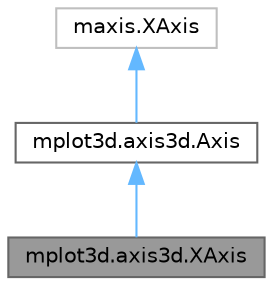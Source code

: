 digraph "mplot3d.axis3d.XAxis"
{
 // LATEX_PDF_SIZE
  bgcolor="transparent";
  edge [fontname=Helvetica,fontsize=10,labelfontname=Helvetica,labelfontsize=10];
  node [fontname=Helvetica,fontsize=10,shape=box,height=0.2,width=0.4];
  Node1 [id="Node000001",label="mplot3d.axis3d.XAxis",height=0.2,width=0.4,color="gray40", fillcolor="grey60", style="filled", fontcolor="black",tooltip=" "];
  Node2 -> Node1 [id="edge3_Node000001_Node000002",dir="back",color="steelblue1",style="solid",tooltip=" "];
  Node2 [id="Node000002",label="mplot3d.axis3d.Axis",height=0.2,width=0.4,color="gray40", fillcolor="white", style="filled",URL="$d3/d48/classmplot3d_1_1axis3d_1_1Axis.html",tooltip=" "];
  Node3 -> Node2 [id="edge4_Node000002_Node000003",dir="back",color="steelblue1",style="solid",tooltip=" "];
  Node3 [id="Node000003",label="maxis.XAxis",height=0.2,width=0.4,color="grey75", fillcolor="white", style="filled",tooltip=" "];
}
